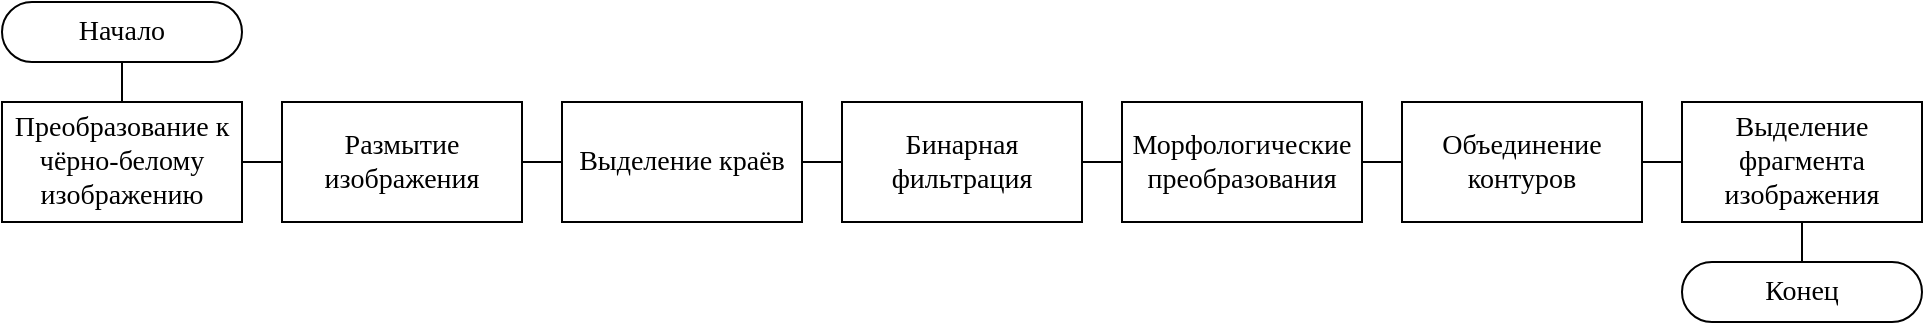 <mxfile version="27.0.9">
  <diagram name="Страница — 1" id="8RCXEBSVYt910tjM4LUK">
    <mxGraphModel dx="1378" dy="782" grid="1" gridSize="10" guides="1" tooltips="1" connect="1" arrows="1" fold="1" page="1" pageScale="1" pageWidth="827" pageHeight="1169" math="0" shadow="0">
      <root>
        <mxCell id="0" />
        <mxCell id="1" parent="0" />
        <mxCell id="pKnTSLsLEM5qxnFX6kTF-19" style="edgeStyle=orthogonalEdgeStyle;rounded=0;orthogonalLoop=1;jettySize=auto;html=1;entryX=0.5;entryY=0;entryDx=0;entryDy=0;curved=0;endArrow=none;startFill=0;" parent="1" source="pKnTSLsLEM5qxnFX6kTF-1" target="pKnTSLsLEM5qxnFX6kTF-3" edge="1">
          <mxGeometry relative="1" as="geometry" />
        </mxCell>
        <mxCell id="pKnTSLsLEM5qxnFX6kTF-1" value="&lt;font style=&quot;font-size: 14px;&quot; face=&quot;Times New Roman&quot;&gt;Начало&lt;/font&gt;" style="rounded=1;whiteSpace=wrap;html=1;arcSize=50;" parent="1" vertex="1">
          <mxGeometry x="20" y="90" width="120" height="30" as="geometry" />
        </mxCell>
        <mxCell id="bdruXJA15ghwIJmx_bha-1" style="edgeStyle=orthogonalEdgeStyle;rounded=0;orthogonalLoop=1;jettySize=auto;html=1;entryX=0;entryY=0.5;entryDx=0;entryDy=0;endArrow=none;startFill=0;" edge="1" parent="1" source="pKnTSLsLEM5qxnFX6kTF-3" target="pKnTSLsLEM5qxnFX6kTF-4">
          <mxGeometry relative="1" as="geometry" />
        </mxCell>
        <mxCell id="pKnTSLsLEM5qxnFX6kTF-3" value="&lt;font style=&quot;font-size: 14px;&quot; face=&quot;Times New Roman&quot;&gt;Преобразование к чёрно-белому изображению&lt;/font&gt;" style="rounded=0;whiteSpace=wrap;html=1;" parent="1" vertex="1">
          <mxGeometry x="20" y="140" width="120" height="60" as="geometry" />
        </mxCell>
        <mxCell id="bdruXJA15ghwIJmx_bha-3" style="edgeStyle=orthogonalEdgeStyle;rounded=0;orthogonalLoop=1;jettySize=auto;html=1;entryX=0;entryY=0.5;entryDx=0;entryDy=0;endArrow=none;startFill=0;" edge="1" parent="1" source="pKnTSLsLEM5qxnFX6kTF-4" target="pKnTSLsLEM5qxnFX6kTF-5">
          <mxGeometry relative="1" as="geometry" />
        </mxCell>
        <mxCell id="pKnTSLsLEM5qxnFX6kTF-4" value="&lt;font face=&quot;Times New Roman&quot;&gt;&lt;span style=&quot;font-size: 14px;&quot;&gt;Размытие изображения&lt;/span&gt;&lt;/font&gt;" style="rounded=0;whiteSpace=wrap;html=1;" parent="1" vertex="1">
          <mxGeometry x="160" y="140" width="120" height="60" as="geometry" />
        </mxCell>
        <mxCell id="bdruXJA15ghwIJmx_bha-4" style="edgeStyle=orthogonalEdgeStyle;rounded=0;orthogonalLoop=1;jettySize=auto;html=1;entryX=0;entryY=0.5;entryDx=0;entryDy=0;endArrow=none;startFill=0;" edge="1" parent="1" source="pKnTSLsLEM5qxnFX6kTF-5" target="pKnTSLsLEM5qxnFX6kTF-6">
          <mxGeometry relative="1" as="geometry" />
        </mxCell>
        <mxCell id="pKnTSLsLEM5qxnFX6kTF-5" value="&lt;font face=&quot;Times New Roman&quot;&gt;&lt;span style=&quot;font-size: 14px;&quot;&gt;Выделение краёв&lt;/span&gt;&lt;/font&gt;" style="rounded=0;whiteSpace=wrap;html=1;" parent="1" vertex="1">
          <mxGeometry x="300" y="140" width="120" height="60" as="geometry" />
        </mxCell>
        <mxCell id="bdruXJA15ghwIJmx_bha-5" style="edgeStyle=orthogonalEdgeStyle;rounded=0;orthogonalLoop=1;jettySize=auto;html=1;entryX=0;entryY=0.5;entryDx=0;entryDy=0;endArrow=none;startFill=0;" edge="1" parent="1" source="pKnTSLsLEM5qxnFX6kTF-6" target="pKnTSLsLEM5qxnFX6kTF-7">
          <mxGeometry relative="1" as="geometry" />
        </mxCell>
        <mxCell id="pKnTSLsLEM5qxnFX6kTF-6" value="&lt;font face=&quot;Times New Roman&quot;&gt;&lt;span style=&quot;font-size: 14px;&quot;&gt;Бинарная фильтрация&lt;/span&gt;&lt;/font&gt;" style="rounded=0;whiteSpace=wrap;html=1;" parent="1" vertex="1">
          <mxGeometry x="440" y="140" width="120" height="60" as="geometry" />
        </mxCell>
        <mxCell id="bdruXJA15ghwIJmx_bha-6" style="edgeStyle=orthogonalEdgeStyle;rounded=0;orthogonalLoop=1;jettySize=auto;html=1;entryX=0;entryY=0.5;entryDx=0;entryDy=0;endArrow=none;startFill=0;" edge="1" parent="1" source="pKnTSLsLEM5qxnFX6kTF-7" target="pKnTSLsLEM5qxnFX6kTF-8">
          <mxGeometry relative="1" as="geometry" />
        </mxCell>
        <mxCell id="pKnTSLsLEM5qxnFX6kTF-7" value="&lt;font face=&quot;Times New Roman&quot;&gt;&lt;span style=&quot;font-size: 14px;&quot;&gt;Морфологические преобразования&lt;/span&gt;&lt;/font&gt;" style="rounded=0;whiteSpace=wrap;html=1;" parent="1" vertex="1">
          <mxGeometry x="580" y="140" width="120" height="60" as="geometry" />
        </mxCell>
        <mxCell id="bdruXJA15ghwIJmx_bha-7" style="edgeStyle=orthogonalEdgeStyle;rounded=0;orthogonalLoop=1;jettySize=auto;html=1;entryX=0;entryY=0.5;entryDx=0;entryDy=0;endArrow=none;startFill=0;" edge="1" parent="1" source="pKnTSLsLEM5qxnFX6kTF-8" target="pKnTSLsLEM5qxnFX6kTF-9">
          <mxGeometry relative="1" as="geometry" />
        </mxCell>
        <mxCell id="pKnTSLsLEM5qxnFX6kTF-8" value="&lt;font face=&quot;Times New Roman&quot;&gt;&lt;span style=&quot;font-size: 14px;&quot;&gt;Объединение контуров&lt;/span&gt;&lt;/font&gt;" style="rounded=0;whiteSpace=wrap;html=1;" parent="1" vertex="1">
          <mxGeometry x="720" y="140" width="120" height="60" as="geometry" />
        </mxCell>
        <mxCell id="bdruXJA15ghwIJmx_bha-8" style="edgeStyle=orthogonalEdgeStyle;rounded=0;orthogonalLoop=1;jettySize=auto;html=1;entryX=0.5;entryY=0;entryDx=0;entryDy=0;endArrow=none;startFill=0;" edge="1" parent="1" source="pKnTSLsLEM5qxnFX6kTF-9" target="pKnTSLsLEM5qxnFX6kTF-10">
          <mxGeometry relative="1" as="geometry" />
        </mxCell>
        <mxCell id="pKnTSLsLEM5qxnFX6kTF-9" value="&lt;font face=&quot;Times New Roman&quot; style=&quot;font-size: 14px;&quot;&gt;Выделение фрагмента изображения&lt;/font&gt;" style="rounded=0;whiteSpace=wrap;html=1;" parent="1" vertex="1">
          <mxGeometry x="860" y="140" width="120" height="60" as="geometry" />
        </mxCell>
        <mxCell id="pKnTSLsLEM5qxnFX6kTF-10" value="&lt;font face=&quot;Times New Roman&quot;&gt;&lt;span style=&quot;font-size: 14px;&quot;&gt;Конец&lt;/span&gt;&lt;/font&gt;" style="rounded=1;whiteSpace=wrap;html=1;arcSize=50;" parent="1" vertex="1">
          <mxGeometry x="860" y="220" width="120" height="30" as="geometry" />
        </mxCell>
      </root>
    </mxGraphModel>
  </diagram>
</mxfile>
